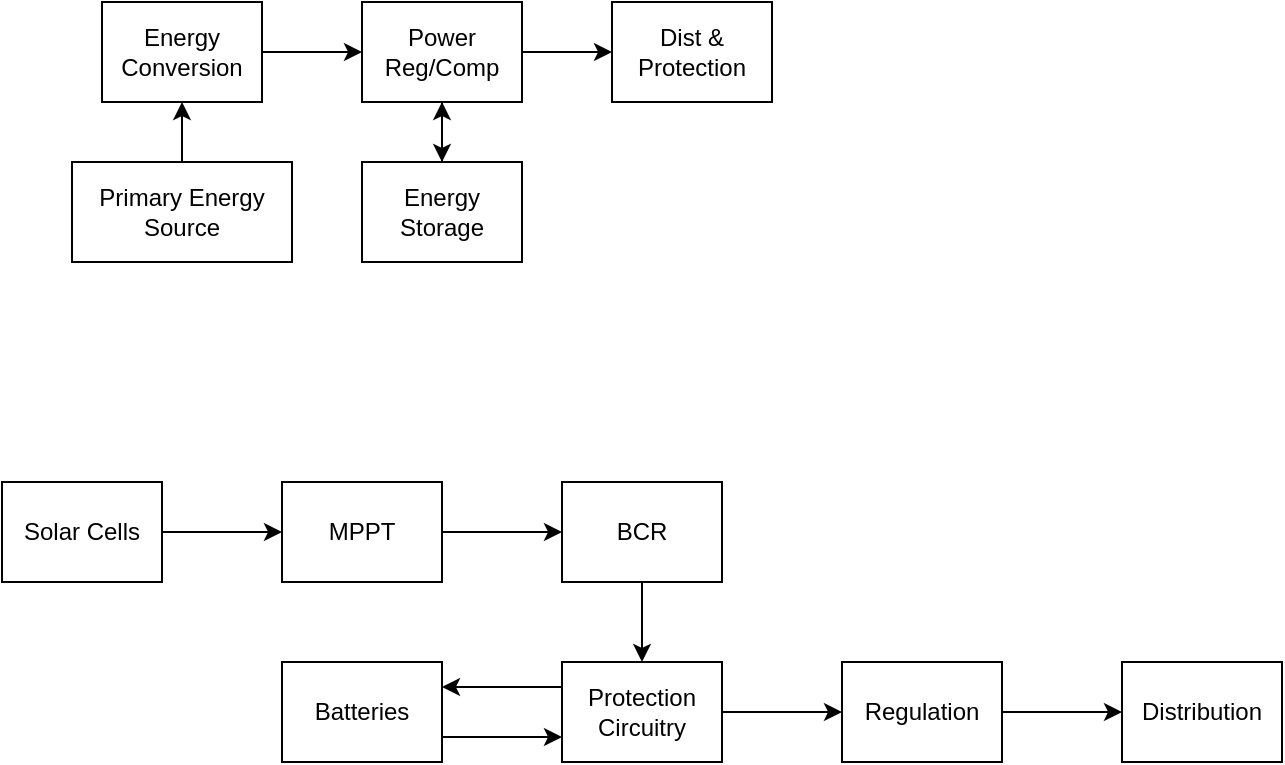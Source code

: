 <mxfile version="21.7.5" type="device" pages="2">
  <diagram name="For Page Four" id="IED1Y6ghPdKSpXLMaqBD">
    <mxGraphModel dx="1050" dy="629" grid="1" gridSize="10" guides="1" tooltips="1" connect="1" arrows="1" fold="1" page="1" pageScale="1" pageWidth="850" pageHeight="1100" math="0" shadow="0">
      <root>
        <mxCell id="0" />
        <mxCell id="1" parent="0" />
        <mxCell id="5k0H6E7-5w1C9luWLKR8-8" value="" style="edgeStyle=orthogonalEdgeStyle;rounded=0;orthogonalLoop=1;jettySize=auto;html=1;" edge="1" parent="1" source="5k0H6E7-5w1C9luWLKR8-1" target="5k0H6E7-5w1C9luWLKR8-2">
          <mxGeometry relative="1" as="geometry" />
        </mxCell>
        <mxCell id="5k0H6E7-5w1C9luWLKR8-1" value="Energy Conversion" style="rounded=0;whiteSpace=wrap;html=1;" vertex="1" parent="1">
          <mxGeometry x="90" y="120" width="80" height="50" as="geometry" />
        </mxCell>
        <mxCell id="5k0H6E7-5w1C9luWLKR8-9" value="" style="edgeStyle=orthogonalEdgeStyle;rounded=0;orthogonalLoop=1;jettySize=auto;html=1;" edge="1" parent="1" source="5k0H6E7-5w1C9luWLKR8-2" target="5k0H6E7-5w1C9luWLKR8-5">
          <mxGeometry relative="1" as="geometry" />
        </mxCell>
        <mxCell id="5k0H6E7-5w1C9luWLKR8-11" value="" style="edgeStyle=orthogonalEdgeStyle;rounded=0;orthogonalLoop=1;jettySize=auto;html=1;" edge="1" parent="1" source="5k0H6E7-5w1C9luWLKR8-2" target="5k0H6E7-5w1C9luWLKR8-3">
          <mxGeometry relative="1" as="geometry" />
        </mxCell>
        <mxCell id="5k0H6E7-5w1C9luWLKR8-2" value="Power Reg/Comp" style="rounded=0;whiteSpace=wrap;html=1;" vertex="1" parent="1">
          <mxGeometry x="220" y="120" width="80" height="50" as="geometry" />
        </mxCell>
        <mxCell id="5k0H6E7-5w1C9luWLKR8-3" value="Dist &amp;amp; Protection" style="rounded=0;whiteSpace=wrap;html=1;" vertex="1" parent="1">
          <mxGeometry x="345" y="120" width="80" height="50" as="geometry" />
        </mxCell>
        <mxCell id="5k0H6E7-5w1C9luWLKR8-10" value="" style="edgeStyle=orthogonalEdgeStyle;rounded=0;orthogonalLoop=1;jettySize=auto;html=1;" edge="1" parent="1" source="5k0H6E7-5w1C9luWLKR8-5" target="5k0H6E7-5w1C9luWLKR8-2">
          <mxGeometry relative="1" as="geometry" />
        </mxCell>
        <mxCell id="5k0H6E7-5w1C9luWLKR8-5" value="Energy Storage" style="rounded=0;whiteSpace=wrap;html=1;" vertex="1" parent="1">
          <mxGeometry x="220" y="200" width="80" height="50" as="geometry" />
        </mxCell>
        <mxCell id="5k0H6E7-5w1C9luWLKR8-7" value="" style="edgeStyle=orthogonalEdgeStyle;rounded=0;orthogonalLoop=1;jettySize=auto;html=1;" edge="1" parent="1" source="5k0H6E7-5w1C9luWLKR8-6" target="5k0H6E7-5w1C9luWLKR8-1">
          <mxGeometry relative="1" as="geometry" />
        </mxCell>
        <mxCell id="5k0H6E7-5w1C9luWLKR8-6" value="Primary Energy Source" style="rounded=0;whiteSpace=wrap;html=1;" vertex="1" parent="1">
          <mxGeometry x="75" y="200" width="110" height="50" as="geometry" />
        </mxCell>
        <mxCell id="5k0H6E7-5w1C9luWLKR8-19" value="" style="edgeStyle=orthogonalEdgeStyle;rounded=0;orthogonalLoop=1;jettySize=auto;html=1;" edge="1" parent="1" source="5k0H6E7-5w1C9luWLKR8-12" target="5k0H6E7-5w1C9luWLKR8-13">
          <mxGeometry relative="1" as="geometry" />
        </mxCell>
        <mxCell id="5k0H6E7-5w1C9luWLKR8-12" value="Solar Cells" style="rounded=0;whiteSpace=wrap;html=1;" vertex="1" parent="1">
          <mxGeometry x="40" y="360" width="80" height="50" as="geometry" />
        </mxCell>
        <mxCell id="5k0H6E7-5w1C9luWLKR8-20" value="" style="edgeStyle=orthogonalEdgeStyle;rounded=0;orthogonalLoop=1;jettySize=auto;html=1;" edge="1" parent="1" source="5k0H6E7-5w1C9luWLKR8-13" target="5k0H6E7-5w1C9luWLKR8-14">
          <mxGeometry relative="1" as="geometry" />
        </mxCell>
        <mxCell id="5k0H6E7-5w1C9luWLKR8-13" value="MPPT" style="rounded=0;whiteSpace=wrap;html=1;" vertex="1" parent="1">
          <mxGeometry x="180" y="360" width="80" height="50" as="geometry" />
        </mxCell>
        <mxCell id="5k0H6E7-5w1C9luWLKR8-21" value="" style="edgeStyle=orthogonalEdgeStyle;rounded=0;orthogonalLoop=1;jettySize=auto;html=1;" edge="1" parent="1" source="5k0H6E7-5w1C9luWLKR8-14" target="5k0H6E7-5w1C9luWLKR8-16">
          <mxGeometry relative="1" as="geometry" />
        </mxCell>
        <mxCell id="5k0H6E7-5w1C9luWLKR8-14" value="BCR" style="rounded=0;whiteSpace=wrap;html=1;" vertex="1" parent="1">
          <mxGeometry x="320" y="360" width="80" height="50" as="geometry" />
        </mxCell>
        <mxCell id="5k0H6E7-5w1C9luWLKR8-23" style="edgeStyle=orthogonalEdgeStyle;rounded=0;orthogonalLoop=1;jettySize=auto;html=1;exitX=1;exitY=0.75;exitDx=0;exitDy=0;entryX=0;entryY=0.75;entryDx=0;entryDy=0;" edge="1" parent="1" source="5k0H6E7-5w1C9luWLKR8-15" target="5k0H6E7-5w1C9luWLKR8-16">
          <mxGeometry relative="1" as="geometry" />
        </mxCell>
        <mxCell id="5k0H6E7-5w1C9luWLKR8-15" value="Batteries" style="rounded=0;whiteSpace=wrap;html=1;" vertex="1" parent="1">
          <mxGeometry x="180" y="450" width="80" height="50" as="geometry" />
        </mxCell>
        <mxCell id="5k0H6E7-5w1C9luWLKR8-22" style="edgeStyle=orthogonalEdgeStyle;rounded=0;orthogonalLoop=1;jettySize=auto;html=1;entryX=1;entryY=0.25;entryDx=0;entryDy=0;exitX=0;exitY=0.25;exitDx=0;exitDy=0;" edge="1" parent="1" source="5k0H6E7-5w1C9luWLKR8-16" target="5k0H6E7-5w1C9luWLKR8-15">
          <mxGeometry relative="1" as="geometry" />
        </mxCell>
        <mxCell id="5k0H6E7-5w1C9luWLKR8-24" style="edgeStyle=orthogonalEdgeStyle;rounded=0;orthogonalLoop=1;jettySize=auto;html=1;entryX=0;entryY=0.5;entryDx=0;entryDy=0;" edge="1" parent="1" source="5k0H6E7-5w1C9luWLKR8-16" target="5k0H6E7-5w1C9luWLKR8-17">
          <mxGeometry relative="1" as="geometry" />
        </mxCell>
        <mxCell id="5k0H6E7-5w1C9luWLKR8-16" value="Protection Circuitry" style="rounded=0;whiteSpace=wrap;html=1;" vertex="1" parent="1">
          <mxGeometry x="320" y="450" width="80" height="50" as="geometry" />
        </mxCell>
        <mxCell id="5k0H6E7-5w1C9luWLKR8-25" value="" style="edgeStyle=orthogonalEdgeStyle;rounded=0;orthogonalLoop=1;jettySize=auto;html=1;" edge="1" parent="1" source="5k0H6E7-5w1C9luWLKR8-17" target="5k0H6E7-5w1C9luWLKR8-18">
          <mxGeometry relative="1" as="geometry" />
        </mxCell>
        <mxCell id="5k0H6E7-5w1C9luWLKR8-17" value="Regulation" style="rounded=0;whiteSpace=wrap;html=1;" vertex="1" parent="1">
          <mxGeometry x="460" y="450" width="80" height="50" as="geometry" />
        </mxCell>
        <mxCell id="5k0H6E7-5w1C9luWLKR8-18" value="Distribution" style="rounded=0;whiteSpace=wrap;html=1;" vertex="1" parent="1">
          <mxGeometry x="600" y="450" width="80" height="50" as="geometry" />
        </mxCell>
      </root>
    </mxGraphModel>
  </diagram>
  <diagram id="mLf2-BdoBSrakOrgIHEW" name="For Page Nine">
    <mxGraphModel dx="1050" dy="629" grid="1" gridSize="10" guides="1" tooltips="1" connect="1" arrows="1" fold="1" page="1" pageScale="1" pageWidth="850" pageHeight="1100" math="0" shadow="0">
      <root>
        <mxCell id="0" />
        <mxCell id="1" parent="0" />
        <mxCell id="dYVIHUmOuVZ4cHowWOy6-4" style="edgeStyle=orthogonalEdgeStyle;rounded=0;orthogonalLoop=1;jettySize=auto;html=1;exitX=1;exitY=0.5;exitDx=0;exitDy=0;entryX=0;entryY=0.75;entryDx=0;entryDy=0;entryPerimeter=0;" edge="1" parent="1" source="dYVIHUmOuVZ4cHowWOy6-1" target="dYVIHUmOuVZ4cHowWOy6-3">
          <mxGeometry relative="1" as="geometry" />
        </mxCell>
        <mxCell id="dYVIHUmOuVZ4cHowWOy6-10" value="Battery Voltage" style="edgeLabel;html=1;align=center;verticalAlign=middle;resizable=0;points=[];" vertex="1" connectable="0" parent="dYVIHUmOuVZ4cHowWOy6-4">
          <mxGeometry x="-0.29" y="-4" relative="1" as="geometry">
            <mxPoint as="offset" />
          </mxGeometry>
        </mxCell>
        <mxCell id="dYVIHUmOuVZ4cHowWOy6-1" value="" style="pointerEvents=1;verticalLabelPosition=bottom;shadow=0;dashed=0;align=center;html=1;verticalAlign=top;shape=mxgraph.electrical.miscellaneous.batteryStack;rotation=-90;" vertex="1" parent="1">
          <mxGeometry x="260" y="480" width="100" height="60" as="geometry" />
        </mxCell>
        <mxCell id="dYVIHUmOuVZ4cHowWOy6-5" style="edgeStyle=orthogonalEdgeStyle;rounded=0;orthogonalLoop=1;jettySize=auto;html=1;entryX=0;entryY=0.25;entryDx=0;entryDy=0;entryPerimeter=0;" edge="1" parent="1" source="dYVIHUmOuVZ4cHowWOy6-2" target="dYVIHUmOuVZ4cHowWOy6-3">
          <mxGeometry relative="1" as="geometry" />
        </mxCell>
        <mxCell id="dYVIHUmOuVZ4cHowWOy6-2" value="Regulated Voltage" style="rounded=0;whiteSpace=wrap;html=1;" vertex="1" parent="1">
          <mxGeometry x="140" y="330" width="120" height="60" as="geometry" />
        </mxCell>
        <mxCell id="dYVIHUmOuVZ4cHowWOy6-9" value="" style="edgeStyle=orthogonalEdgeStyle;rounded=0;orthogonalLoop=1;jettySize=auto;html=1;" edge="1" parent="1" source="dYVIHUmOuVZ4cHowWOy6-3" target="dYVIHUmOuVZ4cHowWOy6-7">
          <mxGeometry relative="1" as="geometry" />
        </mxCell>
        <mxCell id="dYVIHUmOuVZ4cHowWOy6-3" value="Comparator" style="shape=or;whiteSpace=wrap;html=1;" vertex="1" parent="1">
          <mxGeometry x="370" y="340" width="100" height="80" as="geometry" />
        </mxCell>
        <mxCell id="dYVIHUmOuVZ4cHowWOy6-7" value="Signal to switch" style="rounded=0;whiteSpace=wrap;html=1;" vertex="1" parent="1">
          <mxGeometry x="540" y="350" width="120" height="60" as="geometry" />
        </mxCell>
      </root>
    </mxGraphModel>
  </diagram>
</mxfile>
